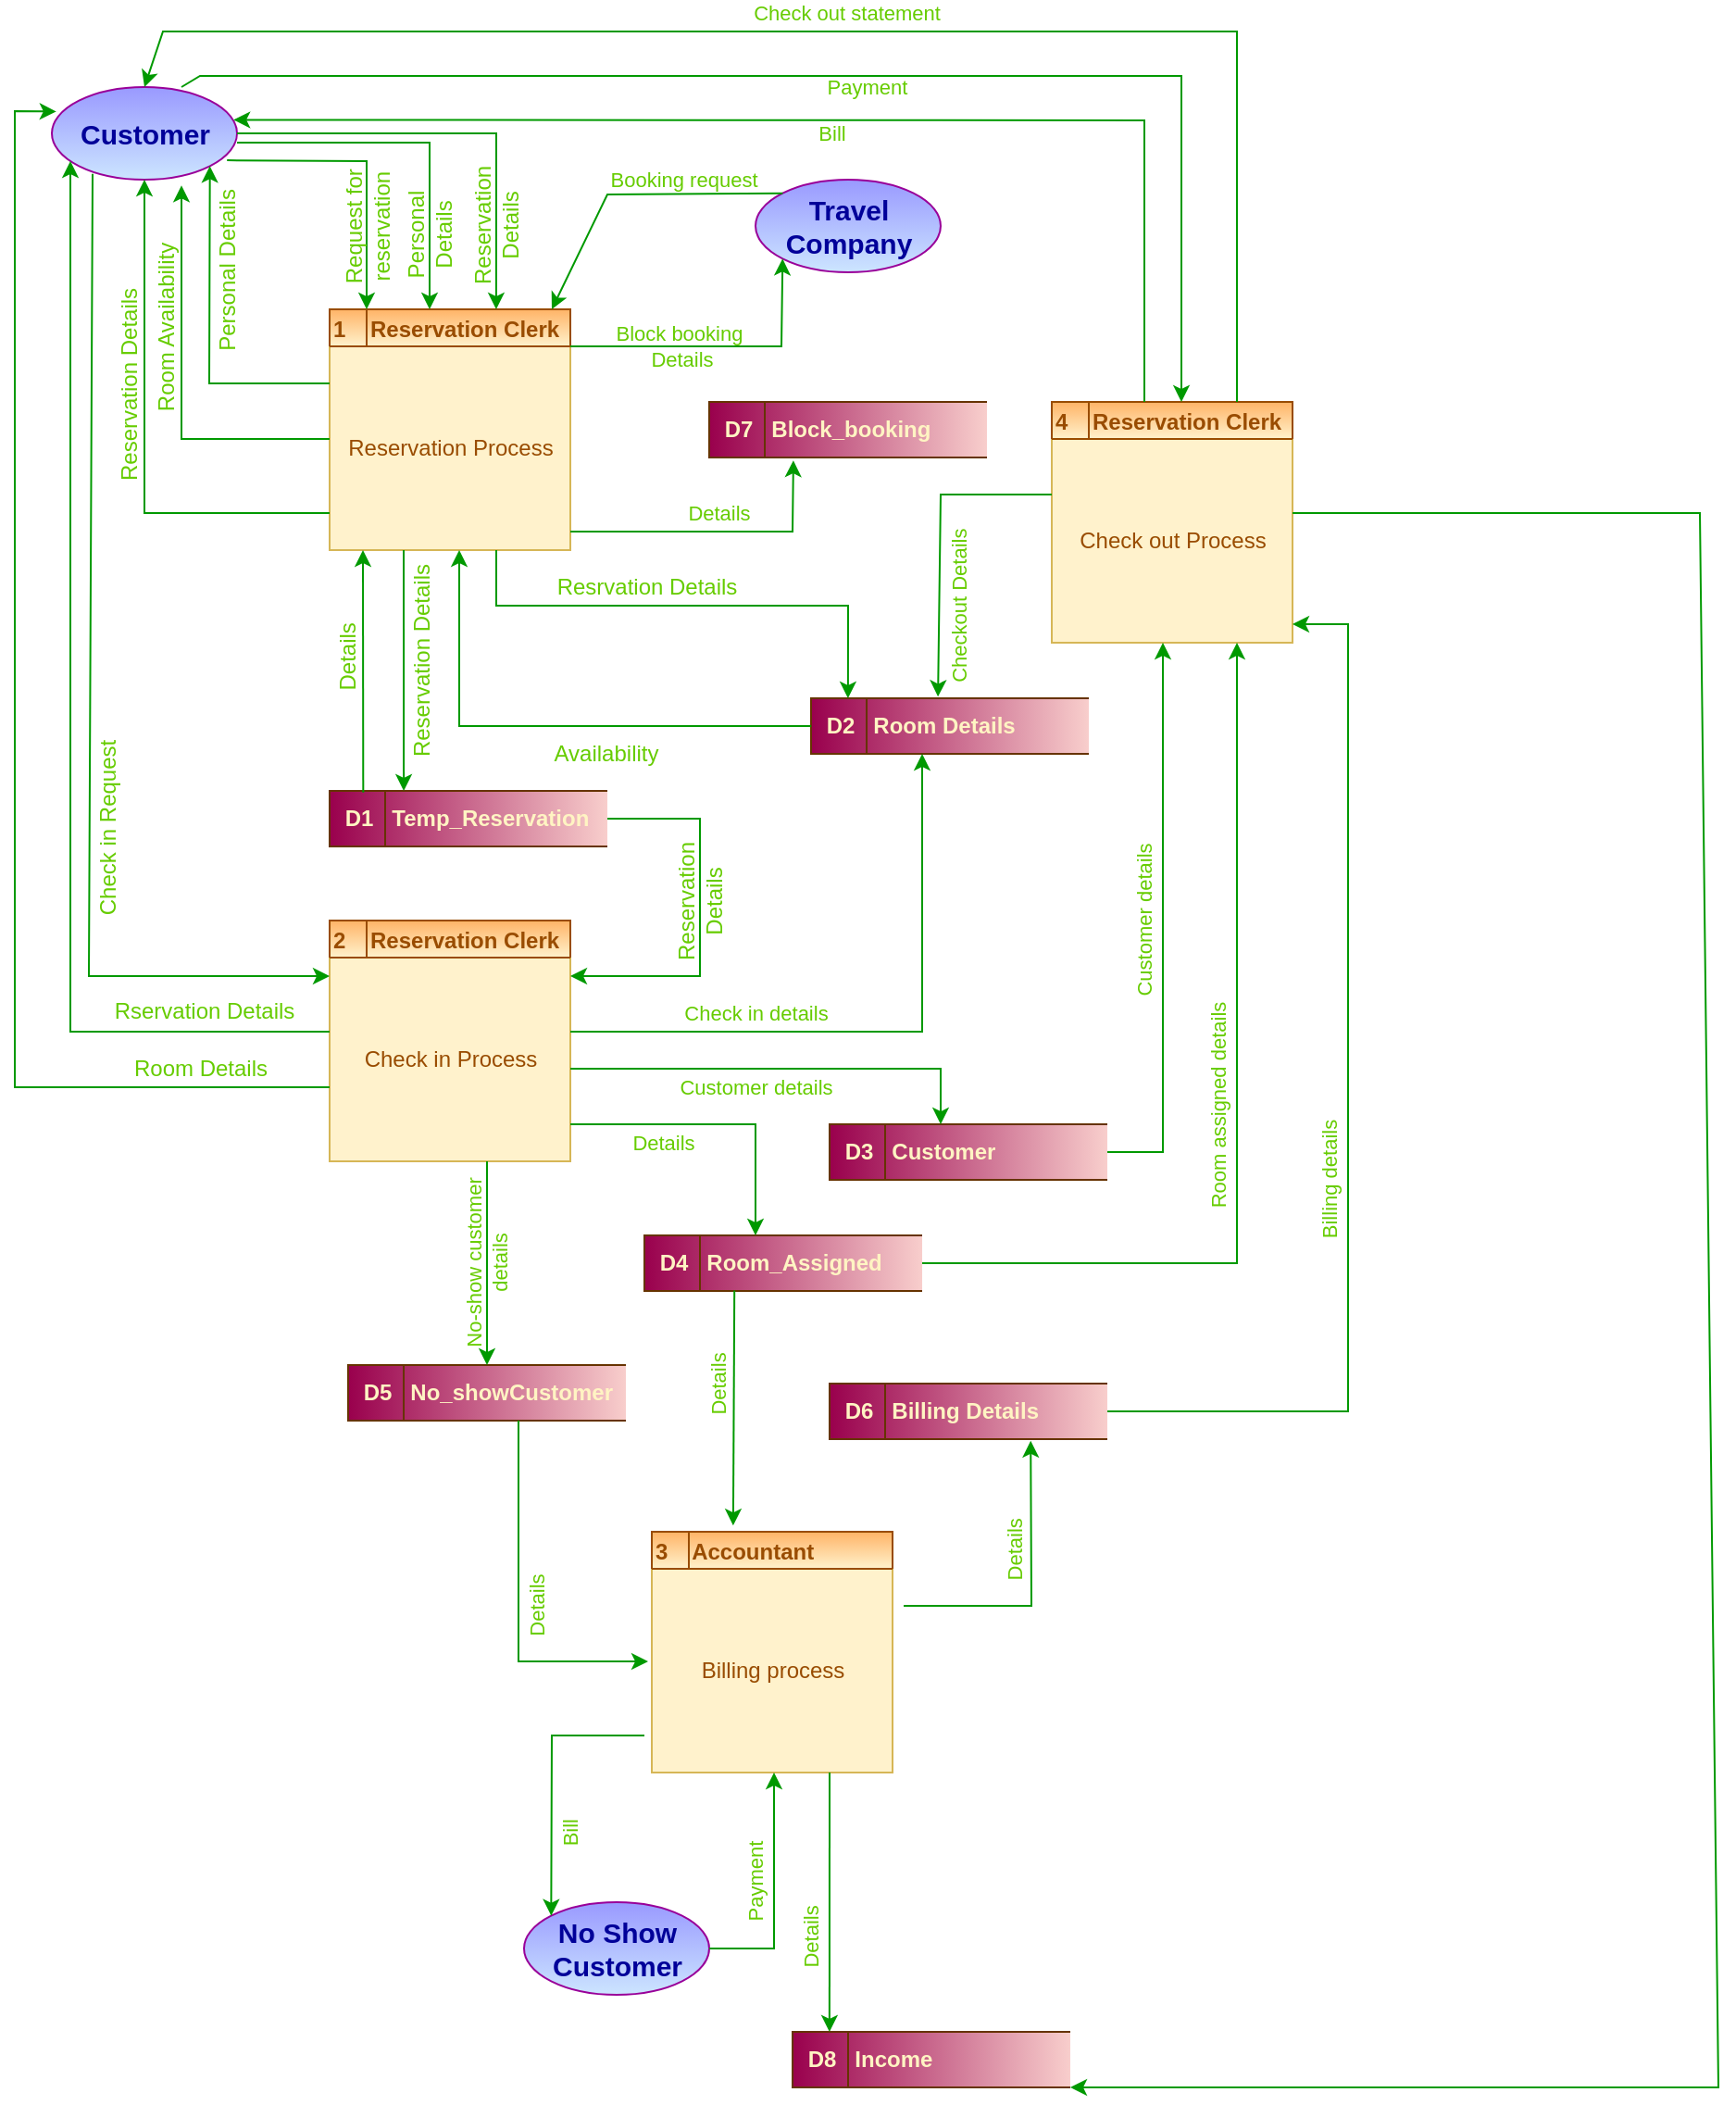 <mxfile version="20.2.3" type="device"><diagram id="yc5GDEXQJgthFIYC2JiT" name="Page-2"><mxGraphModel dx="1333" dy="971" grid="1" gridSize="10" guides="1" tooltips="1" connect="1" arrows="1" fold="1" page="1" pageScale="1" pageWidth="827" pageHeight="1169" math="0" shadow="0"><root><mxCell id="0"/><mxCell id="1" parent="0"/><mxCell id="4fK0oAy8iqRssnAHcsd7-1" value="Customer" style="shape=ellipse;html=1;dashed=0;whitespace=wrap;perimeter=ellipsePerimeter;rounded=0;fontSize=15;fontColor=#000099;strokeColor=#990099;fillColor=#9999FF;gradientColor=#CCE5FF;fontStyle=1" parent="1" vertex="1"><mxGeometry x="90" y="70" width="100" height="50" as="geometry"/></mxCell><mxCell id="XDnRaTnAbBsSPgBQibf7-1" value="" style="group" parent="1" vertex="1" connectable="0"><mxGeometry x="240" y="190" width="130" height="130" as="geometry"/></mxCell><mxCell id="4fK0oAy8iqRssnAHcsd7-4" value="" style="group;fillColor=#fff2cc;strokeColor=#d6b656;" parent="XDnRaTnAbBsSPgBQibf7-1" vertex="1" connectable="0"><mxGeometry width="130" height="130" as="geometry"/></mxCell><mxCell id="4fK0oAy8iqRssnAHcsd7-2" value="1    Reservation Clerk" style="swimlane;fontStyle=1;childLayout=stackLayout;horizontal=1;startSize=20;fillColor=#fff2cc;horizontalStack=0;resizeParent=1;resizeParentMax=0;resizeLast=0;collapsible=0;marginBottom=0;swimlaneFillColor=#FFF4C3;rounded=0;fontSize=12;strokeColor=#994C00;gradientColor=#FFB366;gradientDirection=north;align=left;fontColor=#994C00;" parent="4fK0oAy8iqRssnAHcsd7-4" vertex="1"><mxGeometry width="130" height="20" as="geometry"/></mxCell><mxCell id="i3pw71iuhFhcxUKPHvvA-2" value="Reservation Process" style="text;html=1;resizable=0;autosize=1;align=center;verticalAlign=middle;points=[];fillColor=none;strokeColor=none;rounded=0;fontSize=12;fontColor=#994C00;" parent="4fK0oAy8iqRssnAHcsd7-4" vertex="1"><mxGeometry y="60" width="130" height="30" as="geometry"/></mxCell><mxCell id="i3pw71iuhFhcxUKPHvvA-1" value="" style="endArrow=none;html=1;rounded=0;fontSize=12;fontColor=#994C00;strokeColor=#994C00;" parent="XDnRaTnAbBsSPgBQibf7-1" edge="1"><mxGeometry width="50" height="50" relative="1" as="geometry"><mxPoint x="20" y="20" as="sourcePoint"/><mxPoint x="20" as="targetPoint"/></mxGeometry></mxCell><mxCell id="yrC9W1vVLDXMwE7qYI8f-1" value="Request for &lt;br&gt;reservation" style="endArrow=classic;html=1;rounded=0;fontSize=12;fontColor=#66CC00;strokeColor=#009900;horizontal=0;verticalAlign=middle;spacingTop=5;spacing=4;labelBackgroundColor=none;exitX=0.946;exitY=0.791;exitDx=0;exitDy=0;exitPerimeter=0;" parent="1" source="4fK0oAy8iqRssnAHcsd7-1" edge="1"><mxGeometry x="0.394" width="50" height="50" relative="1" as="geometry"><mxPoint x="340" y="240" as="sourcePoint"/><mxPoint x="260" y="190" as="targetPoint"/><Array as="points"><mxPoint x="260" y="110"/></Array><mxPoint as="offset"/></mxGeometry></mxCell><mxCell id="yrC9W1vVLDXMwE7qYI8f-2" value="Personal Details" style="endArrow=classic;html=1;rounded=0;labelBackgroundColor=none;fontSize=12;fontColor=#66CC00;strokeColor=#009900;entryX=1;entryY=1;entryDx=0;entryDy=0;horizontal=0;" parent="1" target="4fK0oAy8iqRssnAHcsd7-1" edge="1"><mxGeometry x="0.395" y="-10" width="50" height="50" relative="1" as="geometry"><mxPoint x="240" y="230" as="sourcePoint"/><mxPoint x="390" y="180" as="targetPoint"/><Array as="points"><mxPoint x="175" y="230"/></Array><mxPoint y="1" as="offset"/></mxGeometry></mxCell><mxCell id="yrC9W1vVLDXMwE7qYI8f-3" value="Personal &lt;br&gt;Details" style="endArrow=classic;html=1;rounded=0;labelBackgroundColor=none;fontSize=12;fontColor=#66CC00;strokeColor=#009900;horizontal=0;" parent="1" edge="1"><mxGeometry x="0.588" width="50" height="50" relative="1" as="geometry"><mxPoint x="190" y="100" as="sourcePoint"/><mxPoint x="294" y="190" as="targetPoint"/><Array as="points"><mxPoint x="294" y="100"/></Array><mxPoint as="offset"/></mxGeometry></mxCell><mxCell id="yrC9W1vVLDXMwE7qYI8f-4" value="&amp;nbsp;D1&amp;nbsp; &amp;nbsp;Temp_Reservation" style="html=1;dashed=0;whitespace=wrap;shape=mxgraph.dfd.dataStoreID;align=left;spacingLeft=3;points=[[0,0],[0.5,0],[1,0],[0,0.5],[1,0.5],[0,1],[0.5,1],[1,1]];rounded=0;fontSize=12;strokeColor=#663300;fillColor=#f8cecc;gradientDirection=west;gradientColor=#99004D;fontColor=#FFF4C3;fontStyle=1" parent="1" vertex="1"><mxGeometry x="240" y="450" width="150" height="30" as="geometry"/></mxCell><mxCell id="yrC9W1vVLDXMwE7qYI8f-5" value="Reservation Details" style="endArrow=classic;html=1;rounded=0;labelBackgroundColor=none;fontSize=12;fontColor=#66CC00;strokeColor=#009900;entryX=0.267;entryY=0;entryDx=0;entryDy=0;entryPerimeter=0;horizontal=0;" parent="1" target="yrC9W1vVLDXMwE7qYI8f-4" edge="1"><mxGeometry x="-0.077" y="10" width="50" height="50" relative="1" as="geometry"><mxPoint x="280" y="320" as="sourcePoint"/><mxPoint x="445" y="150" as="targetPoint"/><Array as="points"/><mxPoint as="offset"/></mxGeometry></mxCell><mxCell id="JEH3D3FmIgCpjm4WiAxO-1" value="Room Availability" style="endArrow=classic;html=1;rounded=0;labelBackgroundColor=none;fontSize=12;fontColor=#66CC00;strokeColor=#009900;entryX=0.7;entryY=1.063;entryDx=0;entryDy=0;entryPerimeter=0;exitX=0;exitY=0.333;exitDx=0;exitDy=0;exitPerimeter=0;horizontal=0;" parent="1" source="i3pw71iuhFhcxUKPHvvA-2" target="4fK0oAy8iqRssnAHcsd7-1" edge="1"><mxGeometry x="0.293" y="8" width="50" height="50" relative="1" as="geometry"><mxPoint x="128" y="220" as="sourcePoint"/><mxPoint x="430" y="270" as="targetPoint"/><Array as="points"><mxPoint x="160" y="260"/></Array><mxPoint as="offset"/></mxGeometry></mxCell><mxCell id="JEH3D3FmIgCpjm4WiAxO-3" value="&amp;nbsp;D2&amp;nbsp; &amp;nbsp;Room Details" style="html=1;dashed=0;whitespace=wrap;shape=mxgraph.dfd.dataStoreID;align=left;spacingLeft=3;points=[[0,0],[0.5,0],[1,0],[0,0.5],[1,0.5],[0,1],[0.5,1],[1,1]];rounded=0;fontSize=12;strokeColor=#663300;fillColor=#f8cecc;gradientDirection=west;gradientColor=#99004D;fontColor=#FFF4C3;fontStyle=1" parent="1" vertex="1"><mxGeometry x="500" y="400" width="150" height="30" as="geometry"/></mxCell><mxCell id="JEH3D3FmIgCpjm4WiAxO-4" value="Availability" style="endArrow=classic;html=1;rounded=0;labelBackgroundColor=none;fontSize=12;fontColor=#66CC00;strokeColor=#009900;exitX=0;exitY=0.5;exitDx=0;exitDy=0;horizontal=1;" parent="1" source="JEH3D3FmIgCpjm4WiAxO-3" edge="1"><mxGeometry x="-0.228" y="15" width="50" height="50" relative="1" as="geometry"><mxPoint x="380" y="320" as="sourcePoint"/><mxPoint x="310" y="320" as="targetPoint"/><Array as="points"><mxPoint x="310" y="415"/></Array><mxPoint x="-1" as="offset"/></mxGeometry></mxCell><mxCell id="JEH3D3FmIgCpjm4WiAxO-5" value="Reservation &lt;br&gt;Details" style="endArrow=classic;html=1;rounded=0;labelBackgroundColor=none;fontSize=12;fontColor=#66CC00;strokeColor=#009900;entryX=0.692;entryY=0;entryDx=0;entryDy=0;entryPerimeter=0;horizontal=0;exitX=1;exitY=0.5;exitDx=0;exitDy=0;" parent="1" source="4fK0oAy8iqRssnAHcsd7-1" target="4fK0oAy8iqRssnAHcsd7-2" edge="1"><mxGeometry x="0.615" width="50" height="50" relative="1" as="geometry"><mxPoint x="180" y="80" as="sourcePoint"/><mxPoint x="390" y="230" as="targetPoint"/><Array as="points"><mxPoint x="330" y="95"/></Array><mxPoint as="offset"/></mxGeometry></mxCell><mxCell id="JEH3D3FmIgCpjm4WiAxO-6" value="Resrvation Details" style="endArrow=classic;html=1;rounded=0;labelBackgroundColor=none;fontSize=12;fontColor=#66CC00;strokeColor=#009900;entryX=0.133;entryY=0;entryDx=0;entryDy=0;entryPerimeter=0;horizontal=1;" parent="1" target="JEH3D3FmIgCpjm4WiAxO-3" edge="1"><mxGeometry x="-0.185" y="10" width="50" height="50" relative="1" as="geometry"><mxPoint x="330" y="320" as="sourcePoint"/><mxPoint x="390" y="310" as="targetPoint"/><Array as="points"><mxPoint x="330" y="350"/><mxPoint x="520" y="350"/></Array><mxPoint x="1" as="offset"/></mxGeometry></mxCell><mxCell id="JEH3D3FmIgCpjm4WiAxO-7" value="Reservation Details" style="endArrow=classic;html=1;rounded=0;labelBackgroundColor=none;fontSize=12;fontColor=#66CC00;strokeColor=#009900;entryX=0.5;entryY=1;entryDx=0;entryDy=0;horizontal=0;" parent="1" target="4fK0oAy8iqRssnAHcsd7-1" edge="1"><mxGeometry x="0.207" y="8" width="50" height="50" relative="1" as="geometry"><mxPoint x="240" y="300" as="sourcePoint"/><mxPoint x="310" y="220" as="targetPoint"/><Array as="points"><mxPoint x="140" y="300"/></Array><mxPoint as="offset"/></mxGeometry></mxCell><mxCell id="JEH3D3FmIgCpjm4WiAxO-9" value="" style="group" parent="1" vertex="1" connectable="0"><mxGeometry x="240" y="520" width="130" height="130" as="geometry"/></mxCell><mxCell id="JEH3D3FmIgCpjm4WiAxO-10" value="" style="group;fillColor=#fff2cc;strokeColor=#d6b656;" parent="JEH3D3FmIgCpjm4WiAxO-9" vertex="1" connectable="0"><mxGeometry width="130" height="130" as="geometry"/></mxCell><mxCell id="JEH3D3FmIgCpjm4WiAxO-11" value="2    Reservation Clerk" style="swimlane;fontStyle=1;childLayout=stackLayout;horizontal=1;startSize=20;fillColor=#fff2cc;horizontalStack=0;resizeParent=1;resizeParentMax=0;resizeLast=0;collapsible=0;marginBottom=0;swimlaneFillColor=#FFF4C3;rounded=0;fontSize=12;strokeColor=#994C00;gradientColor=#FFB366;gradientDirection=north;align=left;fontColor=#994C00;" parent="JEH3D3FmIgCpjm4WiAxO-10" vertex="1"><mxGeometry width="130" height="20" as="geometry"/></mxCell><mxCell id="JEH3D3FmIgCpjm4WiAxO-12" value="Check in Process" style="text;html=1;resizable=0;autosize=1;align=center;verticalAlign=middle;points=[];fillColor=none;strokeColor=none;rounded=0;fontSize=12;fontColor=#994C00;" parent="JEH3D3FmIgCpjm4WiAxO-10" vertex="1"><mxGeometry x="5" y="60" width="120" height="30" as="geometry"/></mxCell><mxCell id="JEH3D3FmIgCpjm4WiAxO-13" value="" style="endArrow=none;html=1;rounded=0;fontSize=12;fontColor=#994C00;strokeColor=#994C00;" parent="JEH3D3FmIgCpjm4WiAxO-9" edge="1"><mxGeometry width="50" height="50" relative="1" as="geometry"><mxPoint x="20" y="20" as="sourcePoint"/><mxPoint x="20" as="targetPoint"/></mxGeometry></mxCell><mxCell id="JEH3D3FmIgCpjm4WiAxO-14" value="Details" style="endArrow=classic;html=1;rounded=0;labelBackgroundColor=none;fontSize=12;fontColor=#66CC00;strokeColor=#009900;exitX=0.101;exitY=0.028;exitDx=0;exitDy=0;exitPerimeter=0;horizontal=0;" parent="1" edge="1"><mxGeometry x="0.114" y="8" width="50" height="50" relative="1" as="geometry"><mxPoint x="258.15" y="450.84" as="sourcePoint"/><mxPoint x="258" y="320" as="targetPoint"/><Array as="points"/><mxPoint as="offset"/></mxGeometry></mxCell><mxCell id="JEH3D3FmIgCpjm4WiAxO-15" value="Check in Request" style="endArrow=classic;html=1;rounded=0;labelBackgroundColor=none;fontSize=12;fontColor=#66CC00;strokeColor=#009900;exitX=0.22;exitY=0.937;exitDx=0;exitDy=0;exitPerimeter=0;horizontal=0;" parent="1" source="4fK0oAy8iqRssnAHcsd7-1" edge="1"><mxGeometry x="0.254" y="10" width="50" height="50" relative="1" as="geometry"><mxPoint x="90" y="240" as="sourcePoint"/><mxPoint x="240" y="550" as="targetPoint"/><Array as="points"><mxPoint x="110" y="550"/></Array><mxPoint as="offset"/></mxGeometry></mxCell><mxCell id="JEH3D3FmIgCpjm4WiAxO-16" value="Rservation Details" style="endArrow=classic;html=1;rounded=0;labelBackgroundColor=none;fontSize=12;fontColor=#66CC00;strokeColor=#009900;" parent="1" edge="1"><mxGeometry x="-0.777" y="-11" width="50" height="50" relative="1" as="geometry"><mxPoint x="240" y="580" as="sourcePoint"/><mxPoint x="100" y="110" as="targetPoint"/><Array as="points"><mxPoint x="100" y="580"/></Array><mxPoint as="offset"/></mxGeometry></mxCell><mxCell id="JEH3D3FmIgCpjm4WiAxO-17" value="Reservation &lt;br&gt;Details" style="endArrow=classic;html=1;rounded=0;labelBackgroundColor=none;fontSize=12;fontColor=#66CC00;strokeColor=#009900;exitX=1;exitY=0.5;exitDx=0;exitDy=0;horizontal=0;" parent="1" source="yrC9W1vVLDXMwE7qYI8f-4" edge="1"><mxGeometry x="-0.073" width="50" height="50" relative="1" as="geometry"><mxPoint x="450" y="550" as="sourcePoint"/><mxPoint x="370" y="550" as="targetPoint"/><Array as="points"><mxPoint x="440" y="465"/><mxPoint x="440" y="550"/></Array><mxPoint as="offset"/></mxGeometry></mxCell><mxCell id="JEH3D3FmIgCpjm4WiAxO-18" value="Room Details" style="endArrow=classic;html=1;rounded=0;labelBackgroundColor=none;fontSize=12;fontColor=#66CC00;strokeColor=#009900;entryX=0.024;entryY=0.264;entryDx=0;entryDy=0;entryPerimeter=0;" parent="1" target="4fK0oAy8iqRssnAHcsd7-1" edge="1"><mxGeometry x="-0.805" y="-10" width="50" height="50" relative="1" as="geometry"><mxPoint x="240" y="610" as="sourcePoint"/><mxPoint x="50" y="510" as="targetPoint"/><Array as="points"><mxPoint x="70" y="610"/><mxPoint x="70" y="83"/></Array><mxPoint as="offset"/></mxGeometry></mxCell><mxCell id="a99dQzPhp-ERTT1GBMUX-1" value="Check in details" style="endArrow=classic;html=1;rounded=0;entryX=0.4;entryY=1;entryDx=0;entryDy=0;entryPerimeter=0;fontColor=#66CC00;strokeColor=#009900;" edge="1" parent="1" target="JEH3D3FmIgCpjm4WiAxO-3"><mxGeometry x="-0.412" y="10" width="50" height="50" relative="1" as="geometry"><mxPoint x="370" y="580" as="sourcePoint"/><mxPoint x="340" y="480" as="targetPoint"/><Array as="points"><mxPoint x="560" y="580"/></Array><mxPoint as="offset"/></mxGeometry></mxCell><mxCell id="a99dQzPhp-ERTT1GBMUX-2" value="&amp;nbsp;D3&amp;nbsp; &amp;nbsp;Customer" style="html=1;dashed=0;whitespace=wrap;shape=mxgraph.dfd.dataStoreID;align=left;spacingLeft=3;points=[[0,0],[0.5,0],[1,0],[0,0.5],[1,0.5],[0,1],[0.5,1],[1,1]];rounded=0;fontSize=12;strokeColor=#663300;fillColor=#f8cecc;gradientDirection=west;gradientColor=#99004D;fontColor=#FFF4C3;fontStyle=1" vertex="1" parent="1"><mxGeometry x="510" y="630" width="150" height="30" as="geometry"/></mxCell><mxCell id="a99dQzPhp-ERTT1GBMUX-3" value="Customer details" style="endArrow=classic;html=1;rounded=0;fontColor=#66CC00;strokeColor=#009900;entryX=0.4;entryY=0;entryDx=0;entryDy=0;entryPerimeter=0;" edge="1" parent="1" target="a99dQzPhp-ERTT1GBMUX-2"><mxGeometry x="-0.13" y="-10" width="50" height="50" relative="1" as="geometry"><mxPoint x="370" y="600" as="sourcePoint"/><mxPoint x="540" y="520" as="targetPoint"/><Array as="points"><mxPoint x="570" y="600"/></Array><mxPoint as="offset"/></mxGeometry></mxCell><mxCell id="a99dQzPhp-ERTT1GBMUX-4" value="&amp;nbsp;D4&amp;nbsp; &amp;nbsp;Room_Assigned" style="html=1;dashed=0;whitespace=wrap;shape=mxgraph.dfd.dataStoreID;align=left;spacingLeft=3;points=[[0,0],[0.5,0],[1,0],[0,0.5],[1,0.5],[0,1],[0.5,1],[1,1]];rounded=0;fontSize=12;strokeColor=#663300;fillColor=#f8cecc;gradientDirection=west;gradientColor=#99004D;fontColor=#FFF4C3;fontStyle=1" vertex="1" parent="1"><mxGeometry x="410" y="690" width="150" height="30" as="geometry"/></mxCell><mxCell id="a99dQzPhp-ERTT1GBMUX-5" value="Details" style="endArrow=classic;html=1;rounded=0;fontColor=#66CC00;strokeColor=#009900;entryX=0.4;entryY=0;entryDx=0;entryDy=0;entryPerimeter=0;" edge="1" parent="1" target="a99dQzPhp-ERTT1GBMUX-4"><mxGeometry x="-0.375" y="-10" width="50" height="50" relative="1" as="geometry"><mxPoint x="370" y="630" as="sourcePoint"/><mxPoint x="540" y="520" as="targetPoint"/><Array as="points"><mxPoint x="470" y="630"/></Array><mxPoint as="offset"/></mxGeometry></mxCell><mxCell id="s8Bqpk9Pwe-dxWz6sPPK-1" value="&amp;nbsp;D5&amp;nbsp; &amp;nbsp;No_showCustomer" style="html=1;dashed=0;whitespace=wrap;shape=mxgraph.dfd.dataStoreID;align=left;spacingLeft=3;points=[[0,0],[0.5,0],[1,0],[0,0.5],[1,0.5],[0,1],[0.5,1],[1,1]];rounded=0;fontSize=12;strokeColor=#663300;fillColor=#f8cecc;gradientDirection=west;gradientColor=#99004D;fontColor=#FFF4C3;fontStyle=1" vertex="1" parent="1"><mxGeometry x="250" y="760" width="150" height="30" as="geometry"/></mxCell><mxCell id="s8Bqpk9Pwe-dxWz6sPPK-2" value="No-show customer &lt;br&gt;details" style="endArrow=classic;html=1;rounded=0;fontColor=#66CC00;strokeColor=#009900;horizontal=0;labelBackgroundColor=none;" edge="1" parent="1" target="s8Bqpk9Pwe-dxWz6sPPK-1"><mxGeometry width="50" height="50" relative="1" as="geometry"><mxPoint x="325" y="650" as="sourcePoint"/><mxPoint x="470" y="620" as="targetPoint"/></mxGeometry></mxCell><mxCell id="s8Bqpk9Pwe-dxWz6sPPK-3" value="" style="group" vertex="1" connectable="0" parent="1"><mxGeometry x="630" y="240" width="130" height="130" as="geometry"/></mxCell><mxCell id="s8Bqpk9Pwe-dxWz6sPPK-4" value="" style="group;fillColor=#fff2cc;strokeColor=#d6b656;" vertex="1" connectable="0" parent="s8Bqpk9Pwe-dxWz6sPPK-3"><mxGeometry width="130" height="130" as="geometry"/></mxCell><mxCell id="s8Bqpk9Pwe-dxWz6sPPK-5" value="4    Reservation Clerk" style="swimlane;fontStyle=1;childLayout=stackLayout;horizontal=1;startSize=20;fillColor=#fff2cc;horizontalStack=0;resizeParent=1;resizeParentMax=0;resizeLast=0;collapsible=0;marginBottom=0;swimlaneFillColor=#FFF4C3;rounded=0;fontSize=12;strokeColor=#994C00;gradientColor=#FFB366;gradientDirection=north;align=left;fontColor=#994C00;" vertex="1" parent="s8Bqpk9Pwe-dxWz6sPPK-4"><mxGeometry width="130" height="20" as="geometry"/></mxCell><mxCell id="s8Bqpk9Pwe-dxWz6sPPK-6" value="Check out Process" style="text;html=1;resizable=0;autosize=1;align=center;verticalAlign=middle;points=[];fillColor=none;strokeColor=none;rounded=0;fontSize=12;fontColor=#994C00;" vertex="1" parent="s8Bqpk9Pwe-dxWz6sPPK-4"><mxGeometry x="5" y="60" width="120" height="30" as="geometry"/></mxCell><mxCell id="s8Bqpk9Pwe-dxWz6sPPK-7" value="" style="endArrow=none;html=1;rounded=0;fontSize=12;fontColor=#994C00;strokeColor=#994C00;" edge="1" parent="s8Bqpk9Pwe-dxWz6sPPK-3"><mxGeometry width="50" height="50" relative="1" as="geometry"><mxPoint x="20" y="20" as="sourcePoint"/><mxPoint x="20" as="targetPoint"/></mxGeometry></mxCell><mxCell id="s8Bqpk9Pwe-dxWz6sPPK-10" value="Room assigned details" style="endArrow=classic;html=1;rounded=0;labelBackgroundColor=none;fontColor=#66CC00;strokeColor=#009900;exitX=1;exitY=0.5;exitDx=0;exitDy=0;horizontal=0;" edge="1" parent="1" source="a99dQzPhp-ERTT1GBMUX-4"><mxGeometry x="0.01" y="10" width="50" height="50" relative="1" as="geometry"><mxPoint x="640" y="570" as="sourcePoint"/><mxPoint x="730" y="370" as="targetPoint"/><Array as="points"><mxPoint x="730" y="705"/></Array><mxPoint as="offset"/></mxGeometry></mxCell><mxCell id="s8Bqpk9Pwe-dxWz6sPPK-11" value="Customer details" style="endArrow=classic;html=1;rounded=0;labelBackgroundColor=none;fontColor=#66CC00;strokeColor=#009900;exitX=1;exitY=0.5;exitDx=0;exitDy=0;horizontal=0;" edge="1" parent="1" source="a99dQzPhp-ERTT1GBMUX-2"><mxGeometry x="0.016" y="10" width="50" height="50" relative="1" as="geometry"><mxPoint x="450" y="550" as="sourcePoint"/><mxPoint x="690" y="370" as="targetPoint"/><Array as="points"><mxPoint x="690" y="645"/></Array><mxPoint as="offset"/></mxGeometry></mxCell><mxCell id="s8Bqpk9Pwe-dxWz6sPPK-12" value="Checkout Details" style="endArrow=classic;html=1;rounded=0;labelBackgroundColor=none;fontColor=#66CC00;strokeColor=#009900;entryX=0.457;entryY=-0.029;entryDx=0;entryDy=0;entryPerimeter=0;horizontal=0;" edge="1" parent="1" target="JEH3D3FmIgCpjm4WiAxO-3"><mxGeometry x="0.417" y="11" width="50" height="50" relative="1" as="geometry"><mxPoint x="630" y="290" as="sourcePoint"/><mxPoint x="500" y="390" as="targetPoint"/><Array as="points"><mxPoint x="570" y="290"/></Array><mxPoint as="offset"/></mxGeometry></mxCell><mxCell id="s8Bqpk9Pwe-dxWz6sPPK-13" value="&amp;nbsp;D6&amp;nbsp; &amp;nbsp;Billing Details" style="html=1;dashed=0;whitespace=wrap;shape=mxgraph.dfd.dataStoreID;align=left;spacingLeft=3;points=[[0,0],[0.5,0],[1,0],[0,0.5],[1,0.5],[0,1],[0.5,1],[1,1]];rounded=0;fontSize=12;strokeColor=#663300;fillColor=#f8cecc;gradientDirection=west;gradientColor=#99004D;fontColor=#FFF4C3;fontStyle=1" vertex="1" parent="1"><mxGeometry x="510" y="770" width="150" height="30" as="geometry"/></mxCell><mxCell id="s8Bqpk9Pwe-dxWz6sPPK-14" value="Billing details" style="endArrow=classic;html=1;rounded=0;labelBackgroundColor=none;fontColor=#66CC00;strokeColor=#009900;exitX=1;exitY=0.5;exitDx=0;exitDy=0;horizontal=0;" edge="1" parent="1" source="s8Bqpk9Pwe-dxWz6sPPK-13"><mxGeometry x="-0.128" y="10" width="50" height="50" relative="1" as="geometry"><mxPoint x="510" y="670" as="sourcePoint"/><mxPoint x="760" y="360" as="targetPoint"/><Array as="points"><mxPoint x="790" y="785"/><mxPoint x="790" y="360"/></Array><mxPoint as="offset"/></mxGeometry></mxCell><mxCell id="s8Bqpk9Pwe-dxWz6sPPK-16" value="Bill" style="endArrow=classic;html=1;rounded=0;labelBackgroundColor=none;fontColor=#66CC00;strokeColor=#009900;entryX=0.981;entryY=0.354;entryDx=0;entryDy=0;entryPerimeter=0;" edge="1" parent="1" target="4fK0oAy8iqRssnAHcsd7-1"><mxGeometry x="-0.003" y="7" width="50" height="50" relative="1" as="geometry"><mxPoint x="680" y="240" as="sourcePoint"/><mxPoint x="500" y="110" as="targetPoint"/><Array as="points"><mxPoint x="680" y="88"/></Array><mxPoint as="offset"/></mxGeometry></mxCell><mxCell id="s8Bqpk9Pwe-dxWz6sPPK-17" value="Payment" style="endArrow=classic;html=1;rounded=0;labelBackgroundColor=none;fontColor=#66CC00;strokeColor=#009900;exitX=0.7;exitY=0;exitDx=0;exitDy=0;exitPerimeter=0;" edge="1" parent="1" source="4fK0oAy8iqRssnAHcsd7-1"><mxGeometry x="0.036" y="-6" width="50" height="50" relative="1" as="geometry"><mxPoint x="510" y="60" as="sourcePoint"/><mxPoint x="700" y="240" as="targetPoint"/><Array as="points"><mxPoint x="170" y="64"/><mxPoint x="700" y="64"/></Array><mxPoint as="offset"/></mxGeometry></mxCell><mxCell id="s8Bqpk9Pwe-dxWz6sPPK-18" value="Check out statement" style="endArrow=classic;html=1;rounded=0;labelBackgroundColor=none;fontColor=#66CC00;strokeColor=#009900;" edge="1" parent="1"><mxGeometry x="0.01" y="-10" width="50" height="50" relative="1" as="geometry"><mxPoint x="730" y="240" as="sourcePoint"/><mxPoint x="140" y="70" as="targetPoint"/><Array as="points"><mxPoint x="730" y="40"/><mxPoint x="150" y="40"/></Array><mxPoint x="-1" as="offset"/></mxGeometry></mxCell><mxCell id="s8Bqpk9Pwe-dxWz6sPPK-19" value="Travel&lt;br&gt;Company" style="shape=ellipse;html=1;dashed=0;whitespace=wrap;perimeter=ellipsePerimeter;rounded=0;fontSize=15;fontColor=#000099;strokeColor=#990099;fillColor=#9999FF;gradientColor=#CCE5FF;fontStyle=1" vertex="1" parent="1"><mxGeometry x="470" y="120" width="100" height="50" as="geometry"/></mxCell><mxCell id="s8Bqpk9Pwe-dxWz6sPPK-20" value="Booking request" style="endArrow=classic;html=1;rounded=0;labelBackgroundColor=none;fontColor=#66CC00;strokeColor=#009900;exitX=0;exitY=0;exitDx=0;exitDy=0;entryX=0.923;entryY=0;entryDx=0;entryDy=0;entryPerimeter=0;" edge="1" parent="1" source="s8Bqpk9Pwe-dxWz6sPPK-19" target="4fK0oAy8iqRssnAHcsd7-2"><mxGeometry x="-0.335" y="-8" width="50" height="50" relative="1" as="geometry"><mxPoint x="420" y="230" as="sourcePoint"/><mxPoint x="370" y="190" as="targetPoint"/><Array as="points"><mxPoint x="390" y="128"/></Array><mxPoint x="1" as="offset"/></mxGeometry></mxCell><mxCell id="s8Bqpk9Pwe-dxWz6sPPK-21" value="Block booking&amp;nbsp;&lt;br&gt;Details" style="endArrow=classic;html=1;rounded=0;labelBackgroundColor=none;fontColor=#66CC00;strokeColor=#009900;entryX=0;entryY=1;entryDx=0;entryDy=0;exitX=1;exitY=1;exitDx=0;exitDy=0;exitPerimeter=0;" edge="1" parent="1" source="4fK0oAy8iqRssnAHcsd7-2" target="s8Bqpk9Pwe-dxWz6sPPK-19"><mxGeometry x="-0.257" width="50" height="50" relative="1" as="geometry"><mxPoint x="370" y="220" as="sourcePoint"/><mxPoint x="310" y="110" as="targetPoint"/><Array as="points"><mxPoint x="484" y="210"/></Array><mxPoint as="offset"/></mxGeometry></mxCell><mxCell id="s8Bqpk9Pwe-dxWz6sPPK-22" value="&amp;nbsp;D7&amp;nbsp; &amp;nbsp;Block_booking" style="html=1;dashed=0;whitespace=wrap;shape=mxgraph.dfd.dataStoreID;align=left;spacingLeft=3;points=[[0,0],[0.5,0],[1,0],[0,0.5],[1,0.5],[0,1],[0.5,1],[1,1]];rounded=0;fontSize=12;strokeColor=#663300;fillColor=#f8cecc;gradientDirection=west;gradientColor=#99004D;fontColor=#FFF4C3;fontStyle=1" vertex="1" parent="1"><mxGeometry x="445" y="240" width="150" height="30" as="geometry"/></mxCell><mxCell id="s8Bqpk9Pwe-dxWz6sPPK-23" value="Details" style="endArrow=classic;html=1;rounded=0;labelBackgroundColor=none;fontColor=#66CC00;strokeColor=#009900;entryX=0.303;entryY=1.053;entryDx=0;entryDy=0;entryPerimeter=0;" edge="1" parent="1" target="s8Bqpk9Pwe-dxWz6sPPK-22"><mxGeometry x="0.01" y="10" width="50" height="50" relative="1" as="geometry"><mxPoint x="370" y="310" as="sourcePoint"/><mxPoint x="550" y="350" as="targetPoint"/><Array as="points"><mxPoint x="490" y="310"/></Array><mxPoint as="offset"/></mxGeometry></mxCell><mxCell id="s8Bqpk9Pwe-dxWz6sPPK-24" value="" style="group" vertex="1" connectable="0" parent="1"><mxGeometry x="414" y="850" width="130" height="130" as="geometry"/></mxCell><mxCell id="s8Bqpk9Pwe-dxWz6sPPK-25" value="" style="group;fillColor=#fff2cc;strokeColor=#d6b656;" vertex="1" connectable="0" parent="s8Bqpk9Pwe-dxWz6sPPK-24"><mxGeometry width="130" height="130" as="geometry"/></mxCell><mxCell id="s8Bqpk9Pwe-dxWz6sPPK-26" value="3    Accountant" style="swimlane;fontStyle=1;childLayout=stackLayout;horizontal=1;startSize=20;fillColor=#fff2cc;horizontalStack=0;resizeParent=1;resizeParentMax=0;resizeLast=0;collapsible=0;marginBottom=0;swimlaneFillColor=#FFF4C3;rounded=0;fontSize=12;strokeColor=#994C00;gradientColor=#FFB366;gradientDirection=north;align=left;fontColor=#994C00;" vertex="1" parent="s8Bqpk9Pwe-dxWz6sPPK-25"><mxGeometry width="130" height="20" as="geometry"/></mxCell><mxCell id="s8Bqpk9Pwe-dxWz6sPPK-27" value="Billing process" style="text;html=1;resizable=0;autosize=1;align=center;verticalAlign=middle;points=[];fillColor=none;strokeColor=none;rounded=0;fontSize=12;fontColor=#994C00;" vertex="1" parent="s8Bqpk9Pwe-dxWz6sPPK-25"><mxGeometry x="15" y="60" width="100" height="30" as="geometry"/></mxCell><mxCell id="s8Bqpk9Pwe-dxWz6sPPK-28" value="" style="endArrow=none;html=1;rounded=0;fontSize=12;fontColor=#994C00;strokeColor=#994C00;" edge="1" parent="s8Bqpk9Pwe-dxWz6sPPK-24"><mxGeometry width="50" height="50" relative="1" as="geometry"><mxPoint x="20" y="20" as="sourcePoint"/><mxPoint x="20" as="targetPoint"/></mxGeometry></mxCell><mxCell id="jN8H__76Iki_4Umh7aF1-1" value="Details" style="endArrow=classic;html=1;rounded=0;labelBackgroundColor=none;fontColor=#66CC00;strokeColor=#009900;exitX=0.2;exitY=1;exitDx=0;exitDy=0;exitPerimeter=0;horizontal=0;" edge="1" parent="1"><mxGeometry y="10" width="50" height="50" relative="1" as="geometry"><mxPoint x="342" y="790" as="sourcePoint"/><mxPoint x="412" y="920" as="targetPoint"/><Array as="points"><mxPoint x="342" y="920"/></Array><mxPoint as="offset"/></mxGeometry></mxCell><mxCell id="jN8H__76Iki_4Umh7aF1-2" value="No Show&lt;br&gt;Customer" style="shape=ellipse;html=1;dashed=0;whitespace=wrap;perimeter=ellipsePerimeter;rounded=0;fontSize=15;fontColor=#000099;strokeColor=#990099;fillColor=#9999FF;gradientColor=#CCE5FF;fontStyle=1" vertex="1" parent="1"><mxGeometry x="345" y="1050" width="100" height="50" as="geometry"/></mxCell><mxCell id="jN8H__76Iki_4Umh7aF1-3" value="Bill" style="endArrow=classic;html=1;rounded=0;labelBackgroundColor=none;fontColor=#66CC00;strokeColor=#009900;entryX=0;entryY=0;entryDx=0;entryDy=0;horizontal=0;" edge="1" parent="1" target="jN8H__76Iki_4Umh7aF1-2"><mxGeometry x="0.396" y="10" width="50" height="50" relative="1" as="geometry"><mxPoint x="410" y="960" as="sourcePoint"/><mxPoint x="540" y="990" as="targetPoint"/><Array as="points"><mxPoint x="360" y="960"/></Array><mxPoint as="offset"/></mxGeometry></mxCell><mxCell id="jN8H__76Iki_4Umh7aF1-4" value="Payment" style="endArrow=classic;html=1;rounded=0;labelBackgroundColor=none;fontColor=#66CC00;strokeColor=#009900;exitX=1;exitY=0.5;exitDx=0;exitDy=0;horizontal=0;" edge="1" parent="1" source="jN8H__76Iki_4Umh7aF1-2"><mxGeometry x="0.077" y="10" width="50" height="50" relative="1" as="geometry"><mxPoint x="240" y="1040" as="sourcePoint"/><mxPoint x="480" y="980" as="targetPoint"/><Array as="points"><mxPoint x="480" y="1075"/></Array><mxPoint y="-1" as="offset"/></mxGeometry></mxCell><mxCell id="jN8H__76Iki_4Umh7aF1-5" value="Details" style="endArrow=classic;html=1;rounded=0;labelBackgroundColor=none;fontColor=#66CC00;strokeColor=#009900;entryX=0.724;entryY=1.03;entryDx=0;entryDy=0;entryPerimeter=0;horizontal=0;" edge="1" parent="1" target="s8Bqpk9Pwe-dxWz6sPPK-13"><mxGeometry x="0.253" y="9" width="50" height="50" relative="1" as="geometry"><mxPoint x="550" y="890" as="sourcePoint"/><mxPoint x="540" y="820" as="targetPoint"/><Array as="points"><mxPoint x="619" y="890"/></Array><mxPoint as="offset"/></mxGeometry></mxCell><mxCell id="jN8H__76Iki_4Umh7aF1-6" value="Details" style="endArrow=classic;html=1;rounded=0;labelBackgroundColor=none;fontColor=#66CC00;strokeColor=#009900;entryX=0.338;entryY=-0.169;entryDx=0;entryDy=0;entryPerimeter=0;exitX=0.324;exitY=0.99;exitDx=0;exitDy=0;exitPerimeter=0;horizontal=0;" edge="1" parent="1" source="a99dQzPhp-ERTT1GBMUX-4" target="s8Bqpk9Pwe-dxWz6sPPK-26"><mxGeometry x="-0.207" y="-8" width="50" height="50" relative="1" as="geometry"><mxPoint x="490" y="870" as="sourcePoint"/><mxPoint x="540" y="820" as="targetPoint"/><mxPoint as="offset"/></mxGeometry></mxCell><mxCell id="jN8H__76Iki_4Umh7aF1-7" value="&amp;nbsp;D8&amp;nbsp; &amp;nbsp;Income" style="html=1;dashed=0;whitespace=wrap;shape=mxgraph.dfd.dataStoreID;align=left;spacingLeft=3;points=[[0,0],[0.5,0],[1,0],[0,0.5],[1,0.5],[0,1],[0.5,1],[1,1]];rounded=0;fontSize=12;strokeColor=#663300;fillColor=#f8cecc;gradientDirection=west;gradientColor=#99004D;fontColor=#FFF4C3;fontStyle=1" vertex="1" parent="1"><mxGeometry x="490" y="1120" width="150" height="30" as="geometry"/></mxCell><mxCell id="jN8H__76Iki_4Umh7aF1-8" value="Details" style="endArrow=classic;html=1;rounded=0;labelBackgroundColor=none;fontColor=#66CC00;strokeColor=#009900;entryX=0.133;entryY=0;entryDx=0;entryDy=0;entryPerimeter=0;horizontal=0;" edge="1" parent="1" target="jN8H__76Iki_4Umh7aF1-7"><mxGeometry x="0.286" y="-10" width="50" height="50" relative="1" as="geometry"><mxPoint x="510" y="980" as="sourcePoint"/><mxPoint x="540" y="1000" as="targetPoint"/><mxPoint y="-1" as="offset"/></mxGeometry></mxCell><mxCell id="jN8H__76Iki_4Umh7aF1-11" value="" style="endArrow=classic;html=1;rounded=0;labelBackgroundColor=none;fontColor=#66CC00;strokeColor=#009900;entryX=1;entryY=1;entryDx=0;entryDy=0;exitX=1.042;exitY=0;exitDx=0;exitDy=0;exitPerimeter=0;" edge="1" parent="1" source="s8Bqpk9Pwe-dxWz6sPPK-6" target="jN8H__76Iki_4Umh7aF1-7"><mxGeometry width="50" height="50" relative="1" as="geometry"><mxPoint x="770" y="260" as="sourcePoint"/><mxPoint x="730" y="880" as="targetPoint"/><Array as="points"><mxPoint x="980" y="300"/><mxPoint x="990" y="1150"/></Array></mxGeometry></mxCell></root></mxGraphModel></diagram></mxfile>